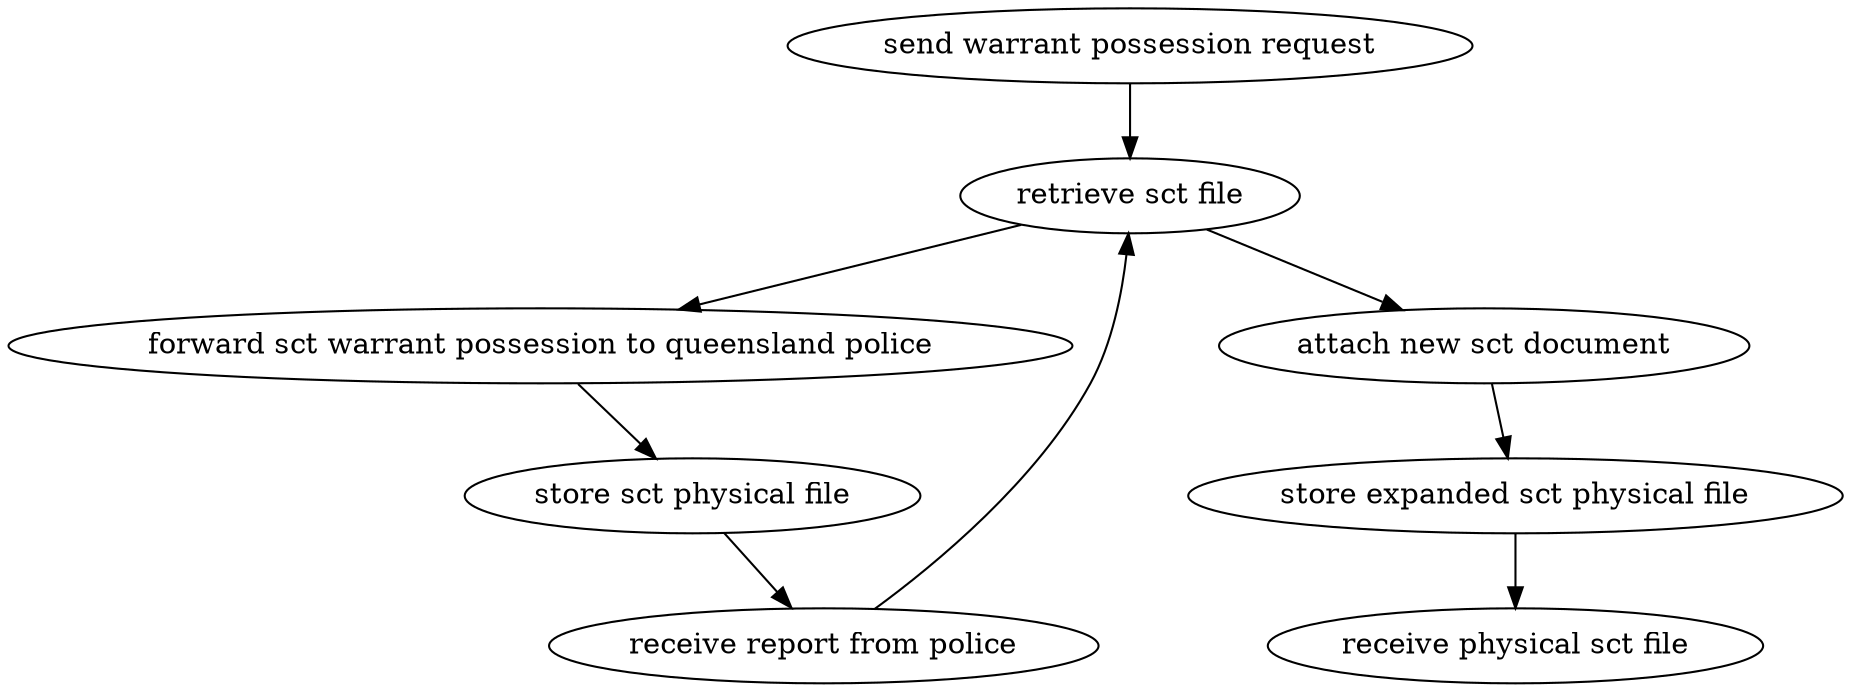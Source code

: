strict digraph "doc-3.1" {
	graph [name="doc-3.1"];
	"send warrant possession request"	[attrs="{'type': 'Activity', 'label': 'send warrant possession request'}"];
	"retrieve sct file"	[attrs="{'type': 'Activity', 'label': 'retrieve sct file'}"];
	"send warrant possession request" -> "retrieve sct file"	[attrs="{'type': 'flow', 'label': 'flow'}"];
	"forward sct warrant possession to queensland police"	[attrs="{'type': 'Activity', 'label': 'forward sct warrant possession to queensland police'}"];
	"retrieve sct file" -> "forward sct warrant possession to queensland police"	[attrs="{'type': 'flow', 'label': 'flow'}"];
	"attach new sct document"	[attrs="{'type': 'Activity', 'label': 'attach new sct document'}"];
	"retrieve sct file" -> "attach new sct document"	[attrs="{'type': 'flow', 'label': 'flow'}"];
	"store sct physical file"	[attrs="{'type': 'Activity', 'label': 'store sct physical file'}"];
	"forward sct warrant possession to queensland police" -> "store sct physical file"	[attrs="{'type': 'flow', 'label': 'flow'}"];
	"receive report from police"	[attrs="{'type': 'Activity', 'label': 'receive report from police'}"];
	"store sct physical file" -> "receive report from police"	[attrs="{'type': 'flow', 'label': 'flow'}"];
	"receive report from police" -> "retrieve sct file"	[attrs="{'type': 'flow', 'label': 'flow'}"];
	"store expanded sct physical file"	[attrs="{'type': 'Activity', 'label': 'store expanded sct physical file'}"];
	"attach new sct document" -> "store expanded sct physical file"	[attrs="{'type': 'flow', 'label': 'flow'}"];
	"receive physical sct file"	[attrs="{'type': 'Activity', 'label': 'receive physical sct file'}"];
	"store expanded sct physical file" -> "receive physical sct file"	[attrs="{'type': 'flow', 'label': 'flow'}"];
}
